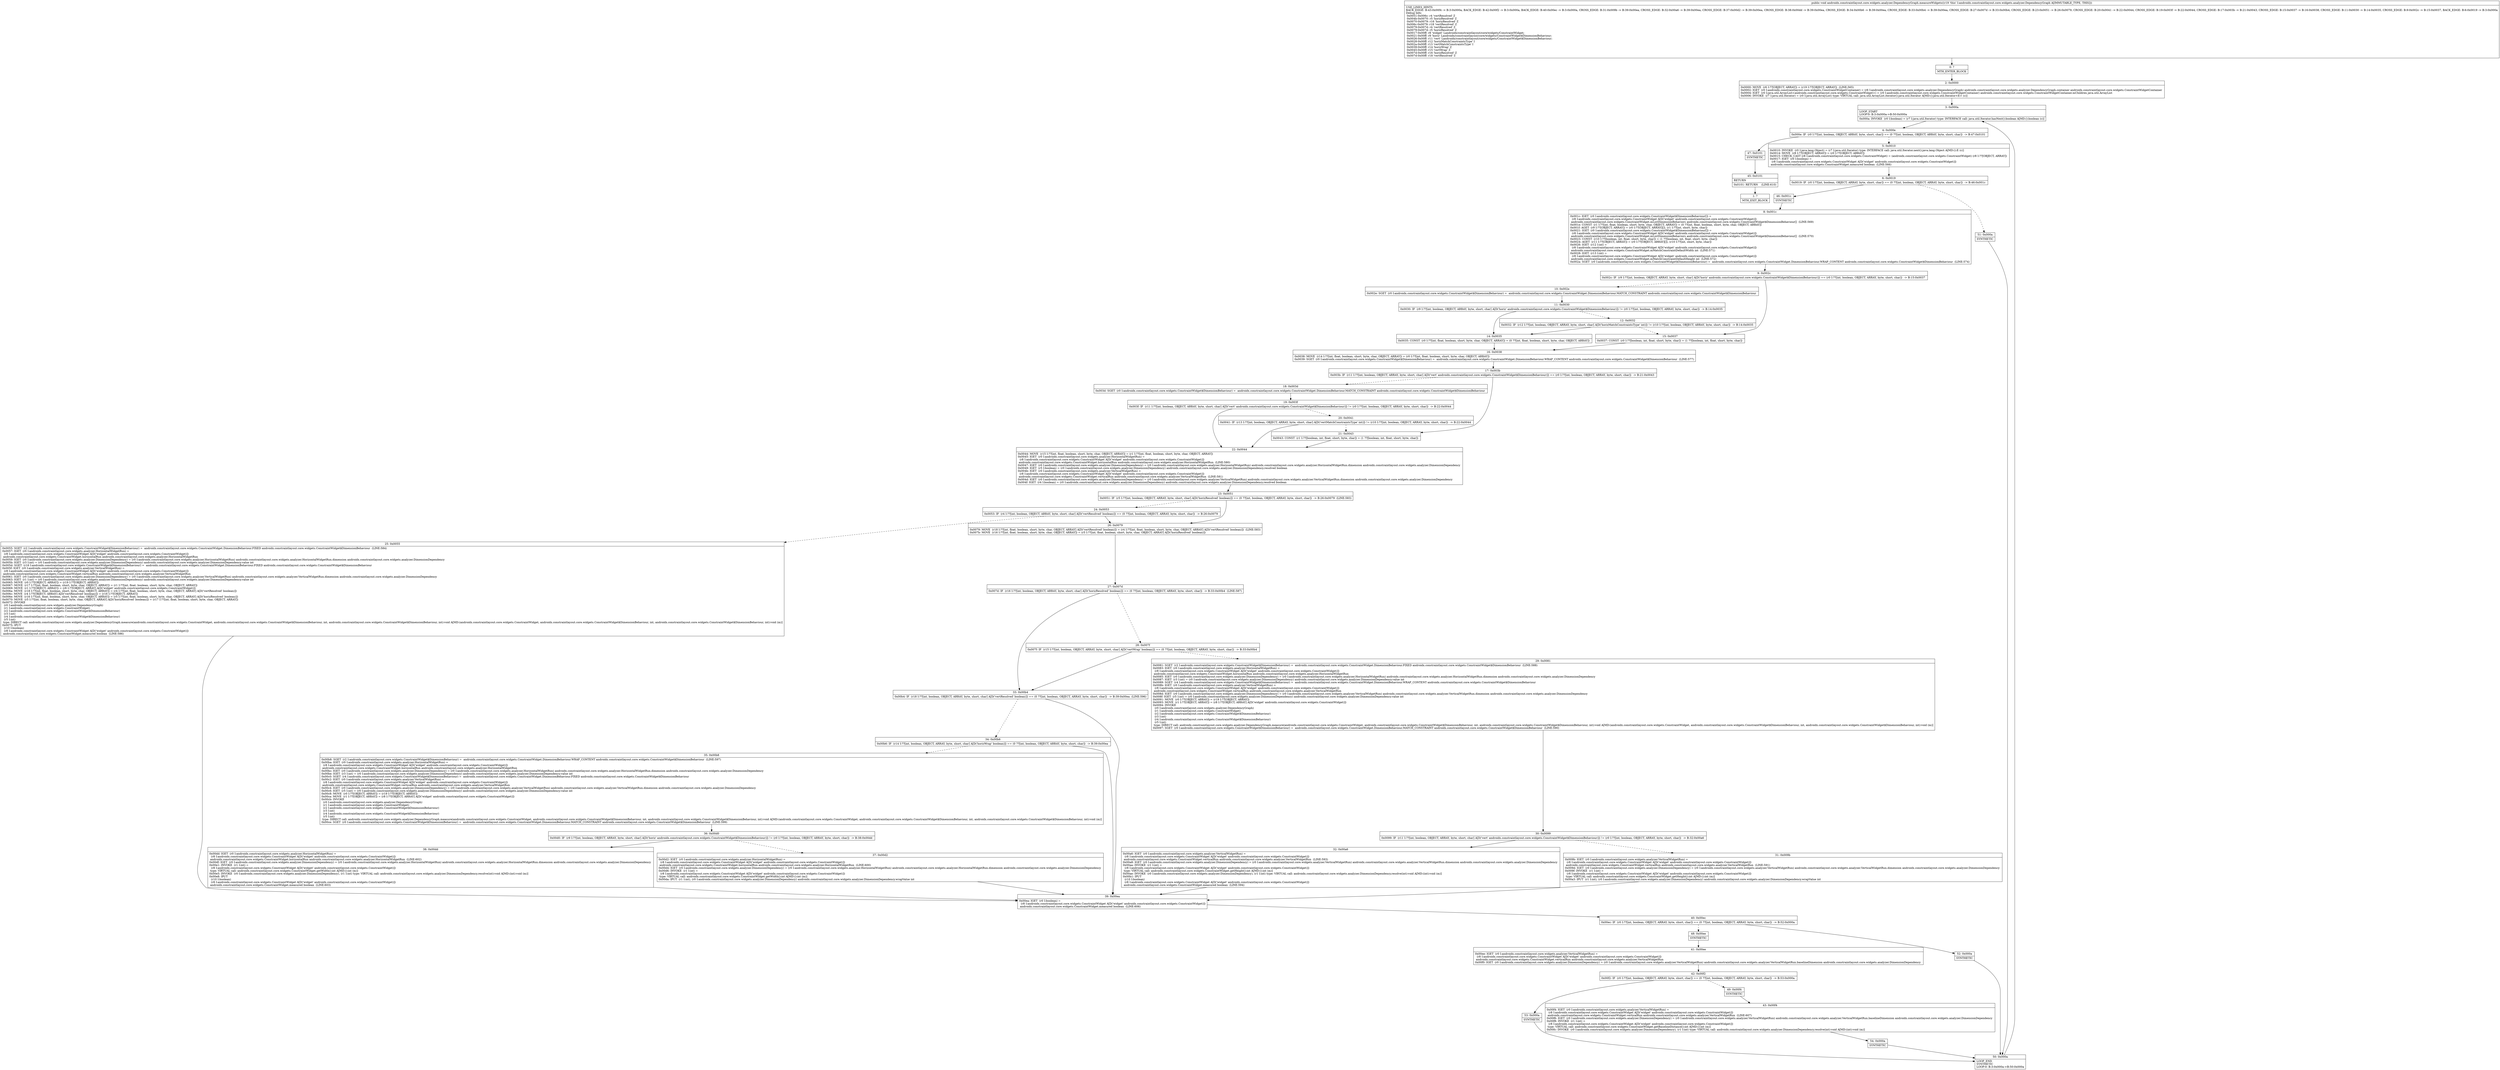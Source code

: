 digraph "CFG forandroidx.constraintlayout.core.widgets.analyzer.DependencyGraph.measureWidgets()V" {
Node_0 [shape=record,label="{0\:\ ?|MTH_ENTER_BLOCK\l}"];
Node_2 [shape=record,label="{2\:\ 0x0000|0x0000: MOVE  (r6 I:??[OBJECT, ARRAY]) = (r19 I:??[OBJECT, ARRAY])  (LINE:565)\l0x0002: IGET  (r0 I:androidx.constraintlayout.core.widgets.ConstraintWidgetContainer) = (r6 I:androidx.constraintlayout.core.widgets.analyzer.DependencyGraph) androidx.constraintlayout.core.widgets.analyzer.DependencyGraph.container androidx.constraintlayout.core.widgets.ConstraintWidgetContainer \l0x0004: IGET  (r0 I:java.util.ArrayList\<androidx.constraintlayout.core.widgets.ConstraintWidget\>) = (r0 I:androidx.constraintlayout.core.widgets.ConstraintWidgetContainer) androidx.constraintlayout.core.widgets.ConstraintWidgetContainer.mChildren java.util.ArrayList \l0x0006: INVOKE  (r7 I:java.util.Iterator) = (r0 I:java.util.ArrayList) type: VIRTUAL call: java.util.ArrayList.iterator():java.util.Iterator A[MD:():java.util.Iterator\<E\> (c)]\l}"];
Node_3 [shape=record,label="{3\:\ 0x000a|LOOP_START\lLOOP:0: B:3:0x000a\-\>B:50:0x000a\l|0x000a: INVOKE  (r0 I:boolean) = (r7 I:java.util.Iterator) type: INTERFACE call: java.util.Iterator.hasNext():boolean A[MD:():boolean (c)]\l}"];
Node_4 [shape=record,label="{4\:\ 0x000e|0x000e: IF  (r0 I:??[int, boolean, OBJECT, ARRAY, byte, short, char]) == (0 ??[int, boolean, OBJECT, ARRAY, byte, short, char])  \-\> B:47:0x0101 \l}"];
Node_5 [shape=record,label="{5\:\ 0x0010|0x0010: INVOKE  (r0 I:java.lang.Object) = (r7 I:java.util.Iterator) type: INTERFACE call: java.util.Iterator.next():java.lang.Object A[MD:():E (c)]\l0x0014: MOVE  (r8 I:??[OBJECT, ARRAY]) = (r0 I:??[OBJECT, ARRAY]) \l0x0015: CHECK_CAST (r8 I:androidx.constraintlayout.core.widgets.ConstraintWidget) = (androidx.constraintlayout.core.widgets.ConstraintWidget) (r8 I:??[OBJECT, ARRAY]) \l0x0017: IGET  (r0 I:boolean) = \l  (r8 I:androidx.constraintlayout.core.widgets.ConstraintWidget A[D('widget' androidx.constraintlayout.core.widgets.ConstraintWidget)])\l androidx.constraintlayout.core.widgets.ConstraintWidget.measured boolean  (LINE:566)\l}"];
Node_6 [shape=record,label="{6\:\ 0x0019|0x0019: IF  (r0 I:??[int, boolean, OBJECT, ARRAY, byte, short, char]) == (0 ??[int, boolean, OBJECT, ARRAY, byte, short, char])  \-\> B:46:0x001c \l}"];
Node_46 [shape=record,label="{46\:\ 0x001c|SYNTHETIC\l}"];
Node_8 [shape=record,label="{8\:\ 0x001c|0x001c: IGET  (r0 I:androidx.constraintlayout.core.widgets.ConstraintWidget$DimensionBehaviour[]) = \l  (r8 I:androidx.constraintlayout.core.widgets.ConstraintWidget A[D('widget' androidx.constraintlayout.core.widgets.ConstraintWidget)])\l androidx.constraintlayout.core.widgets.ConstraintWidget.mListDimensionBehaviors androidx.constraintlayout.core.widgets.ConstraintWidget$DimensionBehaviour[]  (LINE:569)\l0x001e: CONST  (r1 I:??[int, float, boolean, short, byte, char, OBJECT, ARRAY]) = (0 ??[int, float, boolean, short, byte, char, OBJECT, ARRAY]) \l0x001f: AGET  (r9 I:??[OBJECT, ARRAY]) = (r0 I:??[OBJECT, ARRAY][]), (r1 I:??[int, short, byte, char]) \l0x0021: IGET  (r0 I:androidx.constraintlayout.core.widgets.ConstraintWidget$DimensionBehaviour[]) = \l  (r8 I:androidx.constraintlayout.core.widgets.ConstraintWidget A[D('widget' androidx.constraintlayout.core.widgets.ConstraintWidget)])\l androidx.constraintlayout.core.widgets.ConstraintWidget.mListDimensionBehaviors androidx.constraintlayout.core.widgets.ConstraintWidget$DimensionBehaviour[]  (LINE:570)\l0x0023: CONST  (r10 I:??[boolean, int, float, short, byte, char]) = (1 ??[boolean, int, float, short, byte, char]) \l0x0024: AGET  (r11 I:??[OBJECT, ARRAY]) = (r0 I:??[OBJECT, ARRAY][]), (r10 I:??[int, short, byte, char]) \l0x0026: IGET  (r12 I:int) = \l  (r8 I:androidx.constraintlayout.core.widgets.ConstraintWidget A[D('widget' androidx.constraintlayout.core.widgets.ConstraintWidget)])\l androidx.constraintlayout.core.widgets.ConstraintWidget.mMatchConstraintDefaultWidth int  (LINE:571)\l0x0028: IGET  (r13 I:int) = \l  (r8 I:androidx.constraintlayout.core.widgets.ConstraintWidget A[D('widget' androidx.constraintlayout.core.widgets.ConstraintWidget)])\l androidx.constraintlayout.core.widgets.ConstraintWidget.mMatchConstraintDefaultHeight int  (LINE:572)\l0x002a: SGET  (r0 I:androidx.constraintlayout.core.widgets.ConstraintWidget$DimensionBehaviour) =  androidx.constraintlayout.core.widgets.ConstraintWidget.DimensionBehaviour.WRAP_CONTENT androidx.constraintlayout.core.widgets.ConstraintWidget$DimensionBehaviour  (LINE:574)\l}"];
Node_9 [shape=record,label="{9\:\ 0x002c|0x002c: IF  (r9 I:??[int, boolean, OBJECT, ARRAY, byte, short, char] A[D('horiz' androidx.constraintlayout.core.widgets.ConstraintWidget$DimensionBehaviour)]) == (r0 I:??[int, boolean, OBJECT, ARRAY, byte, short, char])  \-\> B:15:0x0037 \l}"];
Node_10 [shape=record,label="{10\:\ 0x002e|0x002e: SGET  (r0 I:androidx.constraintlayout.core.widgets.ConstraintWidget$DimensionBehaviour) =  androidx.constraintlayout.core.widgets.ConstraintWidget.DimensionBehaviour.MATCH_CONSTRAINT androidx.constraintlayout.core.widgets.ConstraintWidget$DimensionBehaviour \l}"];
Node_11 [shape=record,label="{11\:\ 0x0030|0x0030: IF  (r9 I:??[int, boolean, OBJECT, ARRAY, byte, short, char] A[D('horiz' androidx.constraintlayout.core.widgets.ConstraintWidget$DimensionBehaviour)]) != (r0 I:??[int, boolean, OBJECT, ARRAY, byte, short, char])  \-\> B:14:0x0035 \l}"];
Node_12 [shape=record,label="{12\:\ 0x0032|0x0032: IF  (r12 I:??[int, boolean, OBJECT, ARRAY, byte, short, char] A[D('horizMatchConstraintsType' int)]) != (r10 I:??[int, boolean, OBJECT, ARRAY, byte, short, char])  \-\> B:14:0x0035 \l}"];
Node_14 [shape=record,label="{14\:\ 0x0035|0x0035: CONST  (r0 I:??[int, float, boolean, short, byte, char, OBJECT, ARRAY]) = (0 ??[int, float, boolean, short, byte, char, OBJECT, ARRAY]) \l}"];
Node_16 [shape=record,label="{16\:\ 0x0038|0x0038: MOVE  (r14 I:??[int, float, boolean, short, byte, char, OBJECT, ARRAY]) = (r0 I:??[int, float, boolean, short, byte, char, OBJECT, ARRAY]) \l0x0039: SGET  (r0 I:androidx.constraintlayout.core.widgets.ConstraintWidget$DimensionBehaviour) =  androidx.constraintlayout.core.widgets.ConstraintWidget.DimensionBehaviour.WRAP_CONTENT androidx.constraintlayout.core.widgets.ConstraintWidget$DimensionBehaviour  (LINE:577)\l}"];
Node_17 [shape=record,label="{17\:\ 0x003b|0x003b: IF  (r11 I:??[int, boolean, OBJECT, ARRAY, byte, short, char] A[D('vert' androidx.constraintlayout.core.widgets.ConstraintWidget$DimensionBehaviour)]) == (r0 I:??[int, boolean, OBJECT, ARRAY, byte, short, char])  \-\> B:21:0x0043 \l}"];
Node_18 [shape=record,label="{18\:\ 0x003d|0x003d: SGET  (r0 I:androidx.constraintlayout.core.widgets.ConstraintWidget$DimensionBehaviour) =  androidx.constraintlayout.core.widgets.ConstraintWidget.DimensionBehaviour.MATCH_CONSTRAINT androidx.constraintlayout.core.widgets.ConstraintWidget$DimensionBehaviour \l}"];
Node_19 [shape=record,label="{19\:\ 0x003f|0x003f: IF  (r11 I:??[int, boolean, OBJECT, ARRAY, byte, short, char] A[D('vert' androidx.constraintlayout.core.widgets.ConstraintWidget$DimensionBehaviour)]) != (r0 I:??[int, boolean, OBJECT, ARRAY, byte, short, char])  \-\> B:22:0x0044 \l}"];
Node_20 [shape=record,label="{20\:\ 0x0041|0x0041: IF  (r13 I:??[int, boolean, OBJECT, ARRAY, byte, short, char] A[D('vertMatchConstraintsType' int)]) != (r10 I:??[int, boolean, OBJECT, ARRAY, byte, short, char])  \-\> B:22:0x0044 \l}"];
Node_22 [shape=record,label="{22\:\ 0x0044|0x0044: MOVE  (r15 I:??[int, float, boolean, short, byte, char, OBJECT, ARRAY]) = (r1 I:??[int, float, boolean, short, byte, char, OBJECT, ARRAY]) \l0x0045: IGET  (r0 I:androidx.constraintlayout.core.widgets.analyzer.HorizontalWidgetRun) = \l  (r8 I:androidx.constraintlayout.core.widgets.ConstraintWidget A[D('widget' androidx.constraintlayout.core.widgets.ConstraintWidget)])\l androidx.constraintlayout.core.widgets.ConstraintWidget.horizontalRun androidx.constraintlayout.core.widgets.analyzer.HorizontalWidgetRun  (LINE:580)\l0x0047: IGET  (r0 I:androidx.constraintlayout.core.widgets.analyzer.DimensionDependency) = (r0 I:androidx.constraintlayout.core.widgets.analyzer.HorizontalWidgetRun) androidx.constraintlayout.core.widgets.analyzer.HorizontalWidgetRun.dimension androidx.constraintlayout.core.widgets.analyzer.DimensionDependency \l0x0049: IGET  (r5 I:boolean) = (r0 I:androidx.constraintlayout.core.widgets.analyzer.DimensionDependency) androidx.constraintlayout.core.widgets.analyzer.DimensionDependency.resolved boolean \l0x004b: IGET  (r0 I:androidx.constraintlayout.core.widgets.analyzer.VerticalWidgetRun) = \l  (r8 I:androidx.constraintlayout.core.widgets.ConstraintWidget A[D('widget' androidx.constraintlayout.core.widgets.ConstraintWidget)])\l androidx.constraintlayout.core.widgets.ConstraintWidget.verticalRun androidx.constraintlayout.core.widgets.analyzer.VerticalWidgetRun  (LINE:581)\l0x004d: IGET  (r0 I:androidx.constraintlayout.core.widgets.analyzer.DimensionDependency) = (r0 I:androidx.constraintlayout.core.widgets.analyzer.VerticalWidgetRun) androidx.constraintlayout.core.widgets.analyzer.VerticalWidgetRun.dimension androidx.constraintlayout.core.widgets.analyzer.DimensionDependency \l0x004f: IGET  (r4 I:boolean) = (r0 I:androidx.constraintlayout.core.widgets.analyzer.DimensionDependency) androidx.constraintlayout.core.widgets.analyzer.DimensionDependency.resolved boolean \l}"];
Node_23 [shape=record,label="{23\:\ 0x0051|0x0051: IF  (r5 I:??[int, boolean, OBJECT, ARRAY, byte, short, char] A[D('horizResolved' boolean)]) == (0 ??[int, boolean, OBJECT, ARRAY, byte, short, char])  \-\> B:26:0x0079  (LINE:583)\l}"];
Node_24 [shape=record,label="{24\:\ 0x0053|0x0053: IF  (r4 I:??[int, boolean, OBJECT, ARRAY, byte, short, char] A[D('vertResolved' boolean)]) == (0 ??[int, boolean, OBJECT, ARRAY, byte, short, char])  \-\> B:26:0x0079 \l}"];
Node_25 [shape=record,label="{25\:\ 0x0055|0x0055: SGET  (r2 I:androidx.constraintlayout.core.widgets.ConstraintWidget$DimensionBehaviour) =  androidx.constraintlayout.core.widgets.ConstraintWidget.DimensionBehaviour.FIXED androidx.constraintlayout.core.widgets.ConstraintWidget$DimensionBehaviour  (LINE:584)\l0x0057: IGET  (r0 I:androidx.constraintlayout.core.widgets.analyzer.HorizontalWidgetRun) = \l  (r8 I:androidx.constraintlayout.core.widgets.ConstraintWidget A[D('widget' androidx.constraintlayout.core.widgets.ConstraintWidget)])\l androidx.constraintlayout.core.widgets.ConstraintWidget.horizontalRun androidx.constraintlayout.core.widgets.analyzer.HorizontalWidgetRun \l0x0059: IGET  (r0 I:androidx.constraintlayout.core.widgets.analyzer.DimensionDependency) = (r0 I:androidx.constraintlayout.core.widgets.analyzer.HorizontalWidgetRun) androidx.constraintlayout.core.widgets.analyzer.HorizontalWidgetRun.dimension androidx.constraintlayout.core.widgets.analyzer.DimensionDependency \l0x005b: IGET  (r3 I:int) = (r0 I:androidx.constraintlayout.core.widgets.analyzer.DimensionDependency) androidx.constraintlayout.core.widgets.analyzer.DimensionDependency.value int \l0x005d: SGET  (r16 I:androidx.constraintlayout.core.widgets.ConstraintWidget$DimensionBehaviour) =  androidx.constraintlayout.core.widgets.ConstraintWidget.DimensionBehaviour.FIXED androidx.constraintlayout.core.widgets.ConstraintWidget$DimensionBehaviour \l0x005f: IGET  (r0 I:androidx.constraintlayout.core.widgets.analyzer.VerticalWidgetRun) = \l  (r8 I:androidx.constraintlayout.core.widgets.ConstraintWidget A[D('widget' androidx.constraintlayout.core.widgets.ConstraintWidget)])\l androidx.constraintlayout.core.widgets.ConstraintWidget.verticalRun androidx.constraintlayout.core.widgets.analyzer.VerticalWidgetRun \l0x0061: IGET  (r0 I:androidx.constraintlayout.core.widgets.analyzer.DimensionDependency) = (r0 I:androidx.constraintlayout.core.widgets.analyzer.VerticalWidgetRun) androidx.constraintlayout.core.widgets.analyzer.VerticalWidgetRun.dimension androidx.constraintlayout.core.widgets.analyzer.DimensionDependency \l0x0063: IGET  (r1 I:int) = (r0 I:androidx.constraintlayout.core.widgets.analyzer.DimensionDependency) androidx.constraintlayout.core.widgets.analyzer.DimensionDependency.value int \l0x0065: MOVE  (r0 I:??[OBJECT, ARRAY]) = (r19 I:??[OBJECT, ARRAY]) \l0x0067: MOVE  (r17 I:??[int, float, boolean, short, byte, char, OBJECT, ARRAY]) = (r1 I:??[int, float, boolean, short, byte, char, OBJECT, ARRAY]) \l0x0069: MOVE  (r1 I:??[OBJECT, ARRAY]) = (r8 I:??[OBJECT, ARRAY] A[D('widget' androidx.constraintlayout.core.widgets.ConstraintWidget)]) \l0x006a: MOVE  (r18 I:??[int, float, boolean, short, byte, char, OBJECT, ARRAY]) = (r4 I:??[int, float, boolean, short, byte, char, OBJECT, ARRAY] A[D('vertResolved' boolean)]) \l0x006c: MOVE  (r4 I:??[OBJECT, ARRAY] A[D('vertResolved' boolean)]) = (r16 I:??[OBJECT, ARRAY]) \l0x006e: MOVE  (r16 I:??[int, float, boolean, short, byte, char, OBJECT, ARRAY]) = (r5 I:??[int, float, boolean, short, byte, char, OBJECT, ARRAY] A[D('horizResolved' boolean)]) \l0x0070: MOVE  (r5 I:??[int, float, boolean, short, byte, char, OBJECT, ARRAY] A[D('horizResolved' boolean)]) = (r17 I:??[int, float, boolean, short, byte, char, OBJECT, ARRAY]) \l0x0072: INVOKE  \l  (r0 I:androidx.constraintlayout.core.widgets.analyzer.DependencyGraph)\l  (r1 I:androidx.constraintlayout.core.widgets.ConstraintWidget)\l  (r2 I:androidx.constraintlayout.core.widgets.ConstraintWidget$DimensionBehaviour)\l  (r3 I:int)\l  (r4 I:androidx.constraintlayout.core.widgets.ConstraintWidget$DimensionBehaviour)\l  (r5 I:int)\l type: DIRECT call: androidx.constraintlayout.core.widgets.analyzer.DependencyGraph.measure(androidx.constraintlayout.core.widgets.ConstraintWidget, androidx.constraintlayout.core.widgets.ConstraintWidget$DimensionBehaviour, int, androidx.constraintlayout.core.widgets.ConstraintWidget$DimensionBehaviour, int):void A[MD:(androidx.constraintlayout.core.widgets.ConstraintWidget, androidx.constraintlayout.core.widgets.ConstraintWidget$DimensionBehaviour, int, androidx.constraintlayout.core.widgets.ConstraintWidget$DimensionBehaviour, int):void (m)]\l0x0075: IPUT  \l  (r10 I:boolean)\l  (r8 I:androidx.constraintlayout.core.widgets.ConstraintWidget A[D('widget' androidx.constraintlayout.core.widgets.ConstraintWidget)])\l androidx.constraintlayout.core.widgets.ConstraintWidget.measured boolean  (LINE:586)\l}"];
Node_39 [shape=record,label="{39\:\ 0x00ea|0x00ea: IGET  (r0 I:boolean) = \l  (r8 I:androidx.constraintlayout.core.widgets.ConstraintWidget A[D('widget' androidx.constraintlayout.core.widgets.ConstraintWidget)])\l androidx.constraintlayout.core.widgets.ConstraintWidget.measured boolean  (LINE:606)\l}"];
Node_40 [shape=record,label="{40\:\ 0x00ec|0x00ec: IF  (r0 I:??[int, boolean, OBJECT, ARRAY, byte, short, char]) == (0 ??[int, boolean, OBJECT, ARRAY, byte, short, char])  \-\> B:52:0x000a \l}"];
Node_48 [shape=record,label="{48\:\ 0x00ee|SYNTHETIC\l}"];
Node_41 [shape=record,label="{41\:\ 0x00ee|0x00ee: IGET  (r0 I:androidx.constraintlayout.core.widgets.analyzer.VerticalWidgetRun) = \l  (r8 I:androidx.constraintlayout.core.widgets.ConstraintWidget A[D('widget' androidx.constraintlayout.core.widgets.ConstraintWidget)])\l androidx.constraintlayout.core.widgets.ConstraintWidget.verticalRun androidx.constraintlayout.core.widgets.analyzer.VerticalWidgetRun \l0x00f0: IGET  (r0 I:androidx.constraintlayout.core.widgets.analyzer.DimensionDependency) = (r0 I:androidx.constraintlayout.core.widgets.analyzer.VerticalWidgetRun) androidx.constraintlayout.core.widgets.analyzer.VerticalWidgetRun.baselineDimension androidx.constraintlayout.core.widgets.analyzer.DimensionDependency \l}"];
Node_42 [shape=record,label="{42\:\ 0x00f2|0x00f2: IF  (r0 I:??[int, boolean, OBJECT, ARRAY, byte, short, char]) == (0 ??[int, boolean, OBJECT, ARRAY, byte, short, char])  \-\> B:53:0x000a \l}"];
Node_49 [shape=record,label="{49\:\ 0x00f4|SYNTHETIC\l}"];
Node_43 [shape=record,label="{43\:\ 0x00f4|0x00f4: IGET  (r0 I:androidx.constraintlayout.core.widgets.analyzer.VerticalWidgetRun) = \l  (r8 I:androidx.constraintlayout.core.widgets.ConstraintWidget A[D('widget' androidx.constraintlayout.core.widgets.ConstraintWidget)])\l androidx.constraintlayout.core.widgets.ConstraintWidget.verticalRun androidx.constraintlayout.core.widgets.analyzer.VerticalWidgetRun  (LINE:607)\l0x00f6: IGET  (r0 I:androidx.constraintlayout.core.widgets.analyzer.DimensionDependency) = (r0 I:androidx.constraintlayout.core.widgets.analyzer.VerticalWidgetRun) androidx.constraintlayout.core.widgets.analyzer.VerticalWidgetRun.baselineDimension androidx.constraintlayout.core.widgets.analyzer.DimensionDependency \l0x00f8: INVOKE  (r1 I:int) = \l  (r8 I:androidx.constraintlayout.core.widgets.ConstraintWidget A[D('widget' androidx.constraintlayout.core.widgets.ConstraintWidget)])\l type: VIRTUAL call: androidx.constraintlayout.core.widgets.ConstraintWidget.getBaselineDistance():int A[MD:():int (m)]\l0x00fc: INVOKE  (r0 I:androidx.constraintlayout.core.widgets.analyzer.DimensionDependency), (r1 I:int) type: VIRTUAL call: androidx.constraintlayout.core.widgets.analyzer.DimensionDependency.resolve(int):void A[MD:(int):void (m)]\l}"];
Node_54 [shape=record,label="{54\:\ 0x000a|SYNTHETIC\l}"];
Node_50 [shape=record,label="{50\:\ 0x000a|LOOP_END\lSYNTHETIC\lLOOP:0: B:3:0x000a\-\>B:50:0x000a\l}"];
Node_53 [shape=record,label="{53\:\ 0x000a|SYNTHETIC\l}"];
Node_52 [shape=record,label="{52\:\ 0x000a|SYNTHETIC\l}"];
Node_26 [shape=record,label="{26\:\ 0x0079|0x0079: MOVE  (r18 I:??[int, float, boolean, short, byte, char, OBJECT, ARRAY] A[D('vertResolved' boolean)]) = (r4 I:??[int, float, boolean, short, byte, char, OBJECT, ARRAY] A[D('vertResolved' boolean)])  (LINE:583)\l0x007b: MOVE  (r16 I:??[int, float, boolean, short, byte, char, OBJECT, ARRAY]) = (r5 I:??[int, float, boolean, short, byte, char, OBJECT, ARRAY] A[D('horizResolved' boolean)]) \l}"];
Node_27 [shape=record,label="{27\:\ 0x007d|0x007d: IF  (r16 I:??[int, boolean, OBJECT, ARRAY, byte, short, char] A[D('horizResolved' boolean)]) == (0 ??[int, boolean, OBJECT, ARRAY, byte, short, char])  \-\> B:33:0x00b4  (LINE:587)\l}"];
Node_28 [shape=record,label="{28\:\ 0x007f|0x007f: IF  (r15 I:??[int, boolean, OBJECT, ARRAY, byte, short, char] A[D('vertWrap' boolean)]) == (0 ??[int, boolean, OBJECT, ARRAY, byte, short, char])  \-\> B:33:0x00b4 \l}"];
Node_29 [shape=record,label="{29\:\ 0x0081|0x0081: SGET  (r2 I:androidx.constraintlayout.core.widgets.ConstraintWidget$DimensionBehaviour) =  androidx.constraintlayout.core.widgets.ConstraintWidget.DimensionBehaviour.FIXED androidx.constraintlayout.core.widgets.ConstraintWidget$DimensionBehaviour  (LINE:588)\l0x0083: IGET  (r0 I:androidx.constraintlayout.core.widgets.analyzer.HorizontalWidgetRun) = \l  (r8 I:androidx.constraintlayout.core.widgets.ConstraintWidget A[D('widget' androidx.constraintlayout.core.widgets.ConstraintWidget)])\l androidx.constraintlayout.core.widgets.ConstraintWidget.horizontalRun androidx.constraintlayout.core.widgets.analyzer.HorizontalWidgetRun \l0x0085: IGET  (r0 I:androidx.constraintlayout.core.widgets.analyzer.DimensionDependency) = (r0 I:androidx.constraintlayout.core.widgets.analyzer.HorizontalWidgetRun) androidx.constraintlayout.core.widgets.analyzer.HorizontalWidgetRun.dimension androidx.constraintlayout.core.widgets.analyzer.DimensionDependency \l0x0087: IGET  (r3 I:int) = (r0 I:androidx.constraintlayout.core.widgets.analyzer.DimensionDependency) androidx.constraintlayout.core.widgets.analyzer.DimensionDependency.value int \l0x0089: SGET  (r4 I:androidx.constraintlayout.core.widgets.ConstraintWidget$DimensionBehaviour) =  androidx.constraintlayout.core.widgets.ConstraintWidget.DimensionBehaviour.WRAP_CONTENT androidx.constraintlayout.core.widgets.ConstraintWidget$DimensionBehaviour \l0x008b: IGET  (r0 I:androidx.constraintlayout.core.widgets.analyzer.VerticalWidgetRun) = \l  (r8 I:androidx.constraintlayout.core.widgets.ConstraintWidget A[D('widget' androidx.constraintlayout.core.widgets.ConstraintWidget)])\l androidx.constraintlayout.core.widgets.ConstraintWidget.verticalRun androidx.constraintlayout.core.widgets.analyzer.VerticalWidgetRun \l0x008d: IGET  (r0 I:androidx.constraintlayout.core.widgets.analyzer.DimensionDependency) = (r0 I:androidx.constraintlayout.core.widgets.analyzer.VerticalWidgetRun) androidx.constraintlayout.core.widgets.analyzer.VerticalWidgetRun.dimension androidx.constraintlayout.core.widgets.analyzer.DimensionDependency \l0x008f: IGET  (r5 I:int) = (r0 I:androidx.constraintlayout.core.widgets.analyzer.DimensionDependency) androidx.constraintlayout.core.widgets.analyzer.DimensionDependency.value int \l0x0091: MOVE  (r0 I:??[OBJECT, ARRAY]) = (r19 I:??[OBJECT, ARRAY]) \l0x0093: MOVE  (r1 I:??[OBJECT, ARRAY]) = (r8 I:??[OBJECT, ARRAY] A[D('widget' androidx.constraintlayout.core.widgets.ConstraintWidget)]) \l0x0094: INVOKE  \l  (r0 I:androidx.constraintlayout.core.widgets.analyzer.DependencyGraph)\l  (r1 I:androidx.constraintlayout.core.widgets.ConstraintWidget)\l  (r2 I:androidx.constraintlayout.core.widgets.ConstraintWidget$DimensionBehaviour)\l  (r3 I:int)\l  (r4 I:androidx.constraintlayout.core.widgets.ConstraintWidget$DimensionBehaviour)\l  (r5 I:int)\l type: DIRECT call: androidx.constraintlayout.core.widgets.analyzer.DependencyGraph.measure(androidx.constraintlayout.core.widgets.ConstraintWidget, androidx.constraintlayout.core.widgets.ConstraintWidget$DimensionBehaviour, int, androidx.constraintlayout.core.widgets.ConstraintWidget$DimensionBehaviour, int):void A[MD:(androidx.constraintlayout.core.widgets.ConstraintWidget, androidx.constraintlayout.core.widgets.ConstraintWidget$DimensionBehaviour, int, androidx.constraintlayout.core.widgets.ConstraintWidget$DimensionBehaviour, int):void (m)]\l0x0097: SGET  (r0 I:androidx.constraintlayout.core.widgets.ConstraintWidget$DimensionBehaviour) =  androidx.constraintlayout.core.widgets.ConstraintWidget.DimensionBehaviour.MATCH_CONSTRAINT androidx.constraintlayout.core.widgets.ConstraintWidget$DimensionBehaviour  (LINE:590)\l}"];
Node_30 [shape=record,label="{30\:\ 0x0099|0x0099: IF  (r11 I:??[int, boolean, OBJECT, ARRAY, byte, short, char] A[D('vert' androidx.constraintlayout.core.widgets.ConstraintWidget$DimensionBehaviour)]) != (r0 I:??[int, boolean, OBJECT, ARRAY, byte, short, char])  \-\> B:32:0x00a6 \l}"];
Node_31 [shape=record,label="{31\:\ 0x009b|0x009b: IGET  (r0 I:androidx.constraintlayout.core.widgets.analyzer.VerticalWidgetRun) = \l  (r8 I:androidx.constraintlayout.core.widgets.ConstraintWidget A[D('widget' androidx.constraintlayout.core.widgets.ConstraintWidget)])\l androidx.constraintlayout.core.widgets.ConstraintWidget.verticalRun androidx.constraintlayout.core.widgets.analyzer.VerticalWidgetRun  (LINE:591)\l0x009d: IGET  (r0 I:androidx.constraintlayout.core.widgets.analyzer.DimensionDependency) = (r0 I:androidx.constraintlayout.core.widgets.analyzer.VerticalWidgetRun) androidx.constraintlayout.core.widgets.analyzer.VerticalWidgetRun.dimension androidx.constraintlayout.core.widgets.analyzer.DimensionDependency \l0x009f: INVOKE  (r1 I:int) = \l  (r8 I:androidx.constraintlayout.core.widgets.ConstraintWidget A[D('widget' androidx.constraintlayout.core.widgets.ConstraintWidget)])\l type: VIRTUAL call: androidx.constraintlayout.core.widgets.ConstraintWidget.getHeight():int A[MD:():int (m)]\l0x00a3: IPUT  (r1 I:int), (r0 I:androidx.constraintlayout.core.widgets.analyzer.DimensionDependency) androidx.constraintlayout.core.widgets.analyzer.DimensionDependency.wrapValue int \l}"];
Node_32 [shape=record,label="{32\:\ 0x00a6|0x00a6: IGET  (r0 I:androidx.constraintlayout.core.widgets.analyzer.VerticalWidgetRun) = \l  (r8 I:androidx.constraintlayout.core.widgets.ConstraintWidget A[D('widget' androidx.constraintlayout.core.widgets.ConstraintWidget)])\l androidx.constraintlayout.core.widgets.ConstraintWidget.verticalRun androidx.constraintlayout.core.widgets.analyzer.VerticalWidgetRun  (LINE:593)\l0x00a8: IGET  (r0 I:androidx.constraintlayout.core.widgets.analyzer.DimensionDependency) = (r0 I:androidx.constraintlayout.core.widgets.analyzer.VerticalWidgetRun) androidx.constraintlayout.core.widgets.analyzer.VerticalWidgetRun.dimension androidx.constraintlayout.core.widgets.analyzer.DimensionDependency \l0x00aa: INVOKE  (r1 I:int) = \l  (r8 I:androidx.constraintlayout.core.widgets.ConstraintWidget A[D('widget' androidx.constraintlayout.core.widgets.ConstraintWidget)])\l type: VIRTUAL call: androidx.constraintlayout.core.widgets.ConstraintWidget.getHeight():int A[MD:():int (m)]\l0x00ae: INVOKE  (r0 I:androidx.constraintlayout.core.widgets.analyzer.DimensionDependency), (r1 I:int) type: VIRTUAL call: androidx.constraintlayout.core.widgets.analyzer.DimensionDependency.resolve(int):void A[MD:(int):void (m)]\l0x00b1: IPUT  \l  (r10 I:boolean)\l  (r8 I:androidx.constraintlayout.core.widgets.ConstraintWidget A[D('widget' androidx.constraintlayout.core.widgets.ConstraintWidget)])\l androidx.constraintlayout.core.widgets.ConstraintWidget.measured boolean  (LINE:594)\l}"];
Node_33 [shape=record,label="{33\:\ 0x00b4|0x00b4: IF  (r18 I:??[int, boolean, OBJECT, ARRAY, byte, short, char] A[D('vertResolved' boolean)]) == (0 ??[int, boolean, OBJECT, ARRAY, byte, short, char])  \-\> B:39:0x00ea  (LINE:596)\l}"];
Node_34 [shape=record,label="{34\:\ 0x00b6|0x00b6: IF  (r14 I:??[int, boolean, OBJECT, ARRAY, byte, short, char] A[D('horizWrap' boolean)]) == (0 ??[int, boolean, OBJECT, ARRAY, byte, short, char])  \-\> B:39:0x00ea \l}"];
Node_35 [shape=record,label="{35\:\ 0x00b8|0x00b8: SGET  (r2 I:androidx.constraintlayout.core.widgets.ConstraintWidget$DimensionBehaviour) =  androidx.constraintlayout.core.widgets.ConstraintWidget.DimensionBehaviour.WRAP_CONTENT androidx.constraintlayout.core.widgets.ConstraintWidget$DimensionBehaviour  (LINE:597)\l0x00ba: IGET  (r0 I:androidx.constraintlayout.core.widgets.analyzer.HorizontalWidgetRun) = \l  (r8 I:androidx.constraintlayout.core.widgets.ConstraintWidget A[D('widget' androidx.constraintlayout.core.widgets.ConstraintWidget)])\l androidx.constraintlayout.core.widgets.ConstraintWidget.horizontalRun androidx.constraintlayout.core.widgets.analyzer.HorizontalWidgetRun \l0x00bc: IGET  (r0 I:androidx.constraintlayout.core.widgets.analyzer.DimensionDependency) = (r0 I:androidx.constraintlayout.core.widgets.analyzer.HorizontalWidgetRun) androidx.constraintlayout.core.widgets.analyzer.HorizontalWidgetRun.dimension androidx.constraintlayout.core.widgets.analyzer.DimensionDependency \l0x00be: IGET  (r3 I:int) = (r0 I:androidx.constraintlayout.core.widgets.analyzer.DimensionDependency) androidx.constraintlayout.core.widgets.analyzer.DimensionDependency.value int \l0x00c0: SGET  (r4 I:androidx.constraintlayout.core.widgets.ConstraintWidget$DimensionBehaviour) =  androidx.constraintlayout.core.widgets.ConstraintWidget.DimensionBehaviour.FIXED androidx.constraintlayout.core.widgets.ConstraintWidget$DimensionBehaviour \l0x00c2: IGET  (r0 I:androidx.constraintlayout.core.widgets.analyzer.VerticalWidgetRun) = \l  (r8 I:androidx.constraintlayout.core.widgets.ConstraintWidget A[D('widget' androidx.constraintlayout.core.widgets.ConstraintWidget)])\l androidx.constraintlayout.core.widgets.ConstraintWidget.verticalRun androidx.constraintlayout.core.widgets.analyzer.VerticalWidgetRun \l0x00c4: IGET  (r0 I:androidx.constraintlayout.core.widgets.analyzer.DimensionDependency) = (r0 I:androidx.constraintlayout.core.widgets.analyzer.VerticalWidgetRun) androidx.constraintlayout.core.widgets.analyzer.VerticalWidgetRun.dimension androidx.constraintlayout.core.widgets.analyzer.DimensionDependency \l0x00c6: IGET  (r5 I:int) = (r0 I:androidx.constraintlayout.core.widgets.analyzer.DimensionDependency) androidx.constraintlayout.core.widgets.analyzer.DimensionDependency.value int \l0x00c8: MOVE  (r0 I:??[OBJECT, ARRAY]) = (r19 I:??[OBJECT, ARRAY]) \l0x00ca: MOVE  (r1 I:??[OBJECT, ARRAY]) = (r8 I:??[OBJECT, ARRAY] A[D('widget' androidx.constraintlayout.core.widgets.ConstraintWidget)]) \l0x00cb: INVOKE  \l  (r0 I:androidx.constraintlayout.core.widgets.analyzer.DependencyGraph)\l  (r1 I:androidx.constraintlayout.core.widgets.ConstraintWidget)\l  (r2 I:androidx.constraintlayout.core.widgets.ConstraintWidget$DimensionBehaviour)\l  (r3 I:int)\l  (r4 I:androidx.constraintlayout.core.widgets.ConstraintWidget$DimensionBehaviour)\l  (r5 I:int)\l type: DIRECT call: androidx.constraintlayout.core.widgets.analyzer.DependencyGraph.measure(androidx.constraintlayout.core.widgets.ConstraintWidget, androidx.constraintlayout.core.widgets.ConstraintWidget$DimensionBehaviour, int, androidx.constraintlayout.core.widgets.ConstraintWidget$DimensionBehaviour, int):void A[MD:(androidx.constraintlayout.core.widgets.ConstraintWidget, androidx.constraintlayout.core.widgets.ConstraintWidget$DimensionBehaviour, int, androidx.constraintlayout.core.widgets.ConstraintWidget$DimensionBehaviour, int):void (m)]\l0x00ce: SGET  (r0 I:androidx.constraintlayout.core.widgets.ConstraintWidget$DimensionBehaviour) =  androidx.constraintlayout.core.widgets.ConstraintWidget.DimensionBehaviour.MATCH_CONSTRAINT androidx.constraintlayout.core.widgets.ConstraintWidget$DimensionBehaviour  (LINE:599)\l}"];
Node_36 [shape=record,label="{36\:\ 0x00d0|0x00d0: IF  (r9 I:??[int, boolean, OBJECT, ARRAY, byte, short, char] A[D('horiz' androidx.constraintlayout.core.widgets.ConstraintWidget$DimensionBehaviour)]) != (r0 I:??[int, boolean, OBJECT, ARRAY, byte, short, char])  \-\> B:38:0x00dd \l}"];
Node_37 [shape=record,label="{37\:\ 0x00d2|0x00d2: IGET  (r0 I:androidx.constraintlayout.core.widgets.analyzer.HorizontalWidgetRun) = \l  (r8 I:androidx.constraintlayout.core.widgets.ConstraintWidget A[D('widget' androidx.constraintlayout.core.widgets.ConstraintWidget)])\l androidx.constraintlayout.core.widgets.ConstraintWidget.horizontalRun androidx.constraintlayout.core.widgets.analyzer.HorizontalWidgetRun  (LINE:600)\l0x00d4: IGET  (r0 I:androidx.constraintlayout.core.widgets.analyzer.DimensionDependency) = (r0 I:androidx.constraintlayout.core.widgets.analyzer.HorizontalWidgetRun) androidx.constraintlayout.core.widgets.analyzer.HorizontalWidgetRun.dimension androidx.constraintlayout.core.widgets.analyzer.DimensionDependency \l0x00d6: INVOKE  (r1 I:int) = \l  (r8 I:androidx.constraintlayout.core.widgets.ConstraintWidget A[D('widget' androidx.constraintlayout.core.widgets.ConstraintWidget)])\l type: VIRTUAL call: androidx.constraintlayout.core.widgets.ConstraintWidget.getWidth():int A[MD:():int (m)]\l0x00da: IPUT  (r1 I:int), (r0 I:androidx.constraintlayout.core.widgets.analyzer.DimensionDependency) androidx.constraintlayout.core.widgets.analyzer.DimensionDependency.wrapValue int \l}"];
Node_38 [shape=record,label="{38\:\ 0x00dd|0x00dd: IGET  (r0 I:androidx.constraintlayout.core.widgets.analyzer.HorizontalWidgetRun) = \l  (r8 I:androidx.constraintlayout.core.widgets.ConstraintWidget A[D('widget' androidx.constraintlayout.core.widgets.ConstraintWidget)])\l androidx.constraintlayout.core.widgets.ConstraintWidget.horizontalRun androidx.constraintlayout.core.widgets.analyzer.HorizontalWidgetRun  (LINE:602)\l0x00df: IGET  (r0 I:androidx.constraintlayout.core.widgets.analyzer.DimensionDependency) = (r0 I:androidx.constraintlayout.core.widgets.analyzer.HorizontalWidgetRun) androidx.constraintlayout.core.widgets.analyzer.HorizontalWidgetRun.dimension androidx.constraintlayout.core.widgets.analyzer.DimensionDependency \l0x00e1: INVOKE  (r1 I:int) = \l  (r8 I:androidx.constraintlayout.core.widgets.ConstraintWidget A[D('widget' androidx.constraintlayout.core.widgets.ConstraintWidget)])\l type: VIRTUAL call: androidx.constraintlayout.core.widgets.ConstraintWidget.getWidth():int A[MD:():int (m)]\l0x00e5: INVOKE  (r0 I:androidx.constraintlayout.core.widgets.analyzer.DimensionDependency), (r1 I:int) type: VIRTUAL call: androidx.constraintlayout.core.widgets.analyzer.DimensionDependency.resolve(int):void A[MD:(int):void (m)]\l0x00e8: IPUT  \l  (r10 I:boolean)\l  (r8 I:androidx.constraintlayout.core.widgets.ConstraintWidget A[D('widget' androidx.constraintlayout.core.widgets.ConstraintWidget)])\l androidx.constraintlayout.core.widgets.ConstraintWidget.measured boolean  (LINE:603)\l}"];
Node_21 [shape=record,label="{21\:\ 0x0043|0x0043: CONST  (r1 I:??[boolean, int, float, short, byte, char]) = (1 ??[boolean, int, float, short, byte, char]) \l}"];
Node_15 [shape=record,label="{15\:\ 0x0037|0x0037: CONST  (r0 I:??[boolean, int, float, short, byte, char]) = (1 ??[boolean, int, float, short, byte, char]) \l}"];
Node_51 [shape=record,label="{51\:\ 0x000a|SYNTHETIC\l}"];
Node_47 [shape=record,label="{47\:\ 0x0101|SYNTHETIC\l}"];
Node_45 [shape=record,label="{45\:\ 0x0101|RETURN\l|0x0101: RETURN    (LINE:610)\l}"];
Node_1 [shape=record,label="{1\:\ ?|MTH_EXIT_BLOCK\l}"];
MethodNode[shape=record,label="{public void androidx.constraintlayout.core.widgets.analyzer.DependencyGraph.measureWidgets((r19 'this' I:androidx.constraintlayout.core.widgets.analyzer.DependencyGraph A[IMMUTABLE_TYPE, THIS]))  | USE_LINES_HINTS\lBACK_EDGE: B:43:0x00f4 \-\> B:3:0x000a, BACK_EDGE: B:42:0x00f2 \-\> B:3:0x000a, BACK_EDGE: B:40:0x00ec \-\> B:3:0x000a, CROSS_EDGE: B:31:0x009b \-\> B:39:0x00ea, CROSS_EDGE: B:32:0x00a6 \-\> B:39:0x00ea, CROSS_EDGE: B:37:0x00d2 \-\> B:39:0x00ea, CROSS_EDGE: B:38:0x00dd \-\> B:39:0x00ea, CROSS_EDGE: B:34:0x00b6 \-\> B:39:0x00ea, CROSS_EDGE: B:33:0x00b4 \-\> B:39:0x00ea, CROSS_EDGE: B:27:0x007d \-\> B:33:0x00b4, CROSS_EDGE: B:23:0x0051 \-\> B:26:0x0079, CROSS_EDGE: B:20:0x0041 \-\> B:22:0x0044, CROSS_EDGE: B:19:0x003f \-\> B:22:0x0044, CROSS_EDGE: B:17:0x003b \-\> B:21:0x0043, CROSS_EDGE: B:15:0x0037 \-\> B:16:0x0038, CROSS_EDGE: B:11:0x0030 \-\> B:14:0x0035, CROSS_EDGE: B:9:0x002c \-\> B:15:0x0037, BACK_EDGE: B:6:0x0019 \-\> B:3:0x000a\lDebug Info:\l  0x0051\-0x006c: r4 'vertResolved' Z\l  0x004b\-0x0070: r5 'horizResolved' Z\l  0x0070\-0x0079: r16 'horizResolved' Z\l  0x006c\-0x0079: r18 'vertResolved' Z\l  0x0079\-0x007d: r4 'vertResolved' Z\l  0x0079\-0x007d: r5 'horizResolved' Z\l  0x0017\-0x00ff: r8 'widget' Landroidx\/constraintlayout\/core\/widgets\/ConstraintWidget;\l  0x0021\-0x00ff: r9 'horiz' Landroidx\/constraintlayout\/core\/widgets\/ConstraintWidget$DimensionBehaviour;\l  0x0026\-0x00ff: r11 'vert' Landroidx\/constraintlayout\/core\/widgets\/ConstraintWidget$DimensionBehaviour;\l  0x0028\-0x00ff: r12 'horizMatchConstraintsType' I\l  0x002a\-0x00ff: r13 'vertMatchConstraintsType' I\l  0x0039\-0x00ff: r14 'horizWrap' Z\l  0x0045\-0x00ff: r15 'vertWrap' Z\l  0x007d\-0x00ff: r16 'horizResolved' Z\l  0x007d\-0x00ff: r18 'vertResolved' Z\l}"];
MethodNode -> Node_0;Node_0 -> Node_2;
Node_2 -> Node_3;
Node_3 -> Node_4;
Node_4 -> Node_5[style=dashed];
Node_4 -> Node_47;
Node_5 -> Node_6;
Node_6 -> Node_46;
Node_6 -> Node_51[style=dashed];
Node_46 -> Node_8;
Node_8 -> Node_9;
Node_9 -> Node_10[style=dashed];
Node_9 -> Node_15;
Node_10 -> Node_11;
Node_11 -> Node_12[style=dashed];
Node_11 -> Node_14;
Node_12 -> Node_14;
Node_12 -> Node_15[style=dashed];
Node_14 -> Node_16;
Node_16 -> Node_17;
Node_17 -> Node_18[style=dashed];
Node_17 -> Node_21;
Node_18 -> Node_19;
Node_19 -> Node_20[style=dashed];
Node_19 -> Node_22;
Node_20 -> Node_21[style=dashed];
Node_20 -> Node_22;
Node_22 -> Node_23;
Node_23 -> Node_24[style=dashed];
Node_23 -> Node_26;
Node_24 -> Node_25[style=dashed];
Node_24 -> Node_26;
Node_25 -> Node_39;
Node_39 -> Node_40;
Node_40 -> Node_48[style=dashed];
Node_40 -> Node_52;
Node_48 -> Node_41;
Node_41 -> Node_42;
Node_42 -> Node_49[style=dashed];
Node_42 -> Node_53;
Node_49 -> Node_43;
Node_43 -> Node_54;
Node_54 -> Node_50;
Node_50 -> Node_3;
Node_53 -> Node_50;
Node_52 -> Node_50;
Node_26 -> Node_27;
Node_27 -> Node_28[style=dashed];
Node_27 -> Node_33;
Node_28 -> Node_29[style=dashed];
Node_28 -> Node_33;
Node_29 -> Node_30;
Node_30 -> Node_31[style=dashed];
Node_30 -> Node_32;
Node_31 -> Node_39;
Node_32 -> Node_39;
Node_33 -> Node_34[style=dashed];
Node_33 -> Node_39;
Node_34 -> Node_35[style=dashed];
Node_34 -> Node_39;
Node_35 -> Node_36;
Node_36 -> Node_37[style=dashed];
Node_36 -> Node_38;
Node_37 -> Node_39;
Node_38 -> Node_39;
Node_21 -> Node_22;
Node_15 -> Node_16;
Node_51 -> Node_50;
Node_47 -> Node_45;
Node_45 -> Node_1;
}

